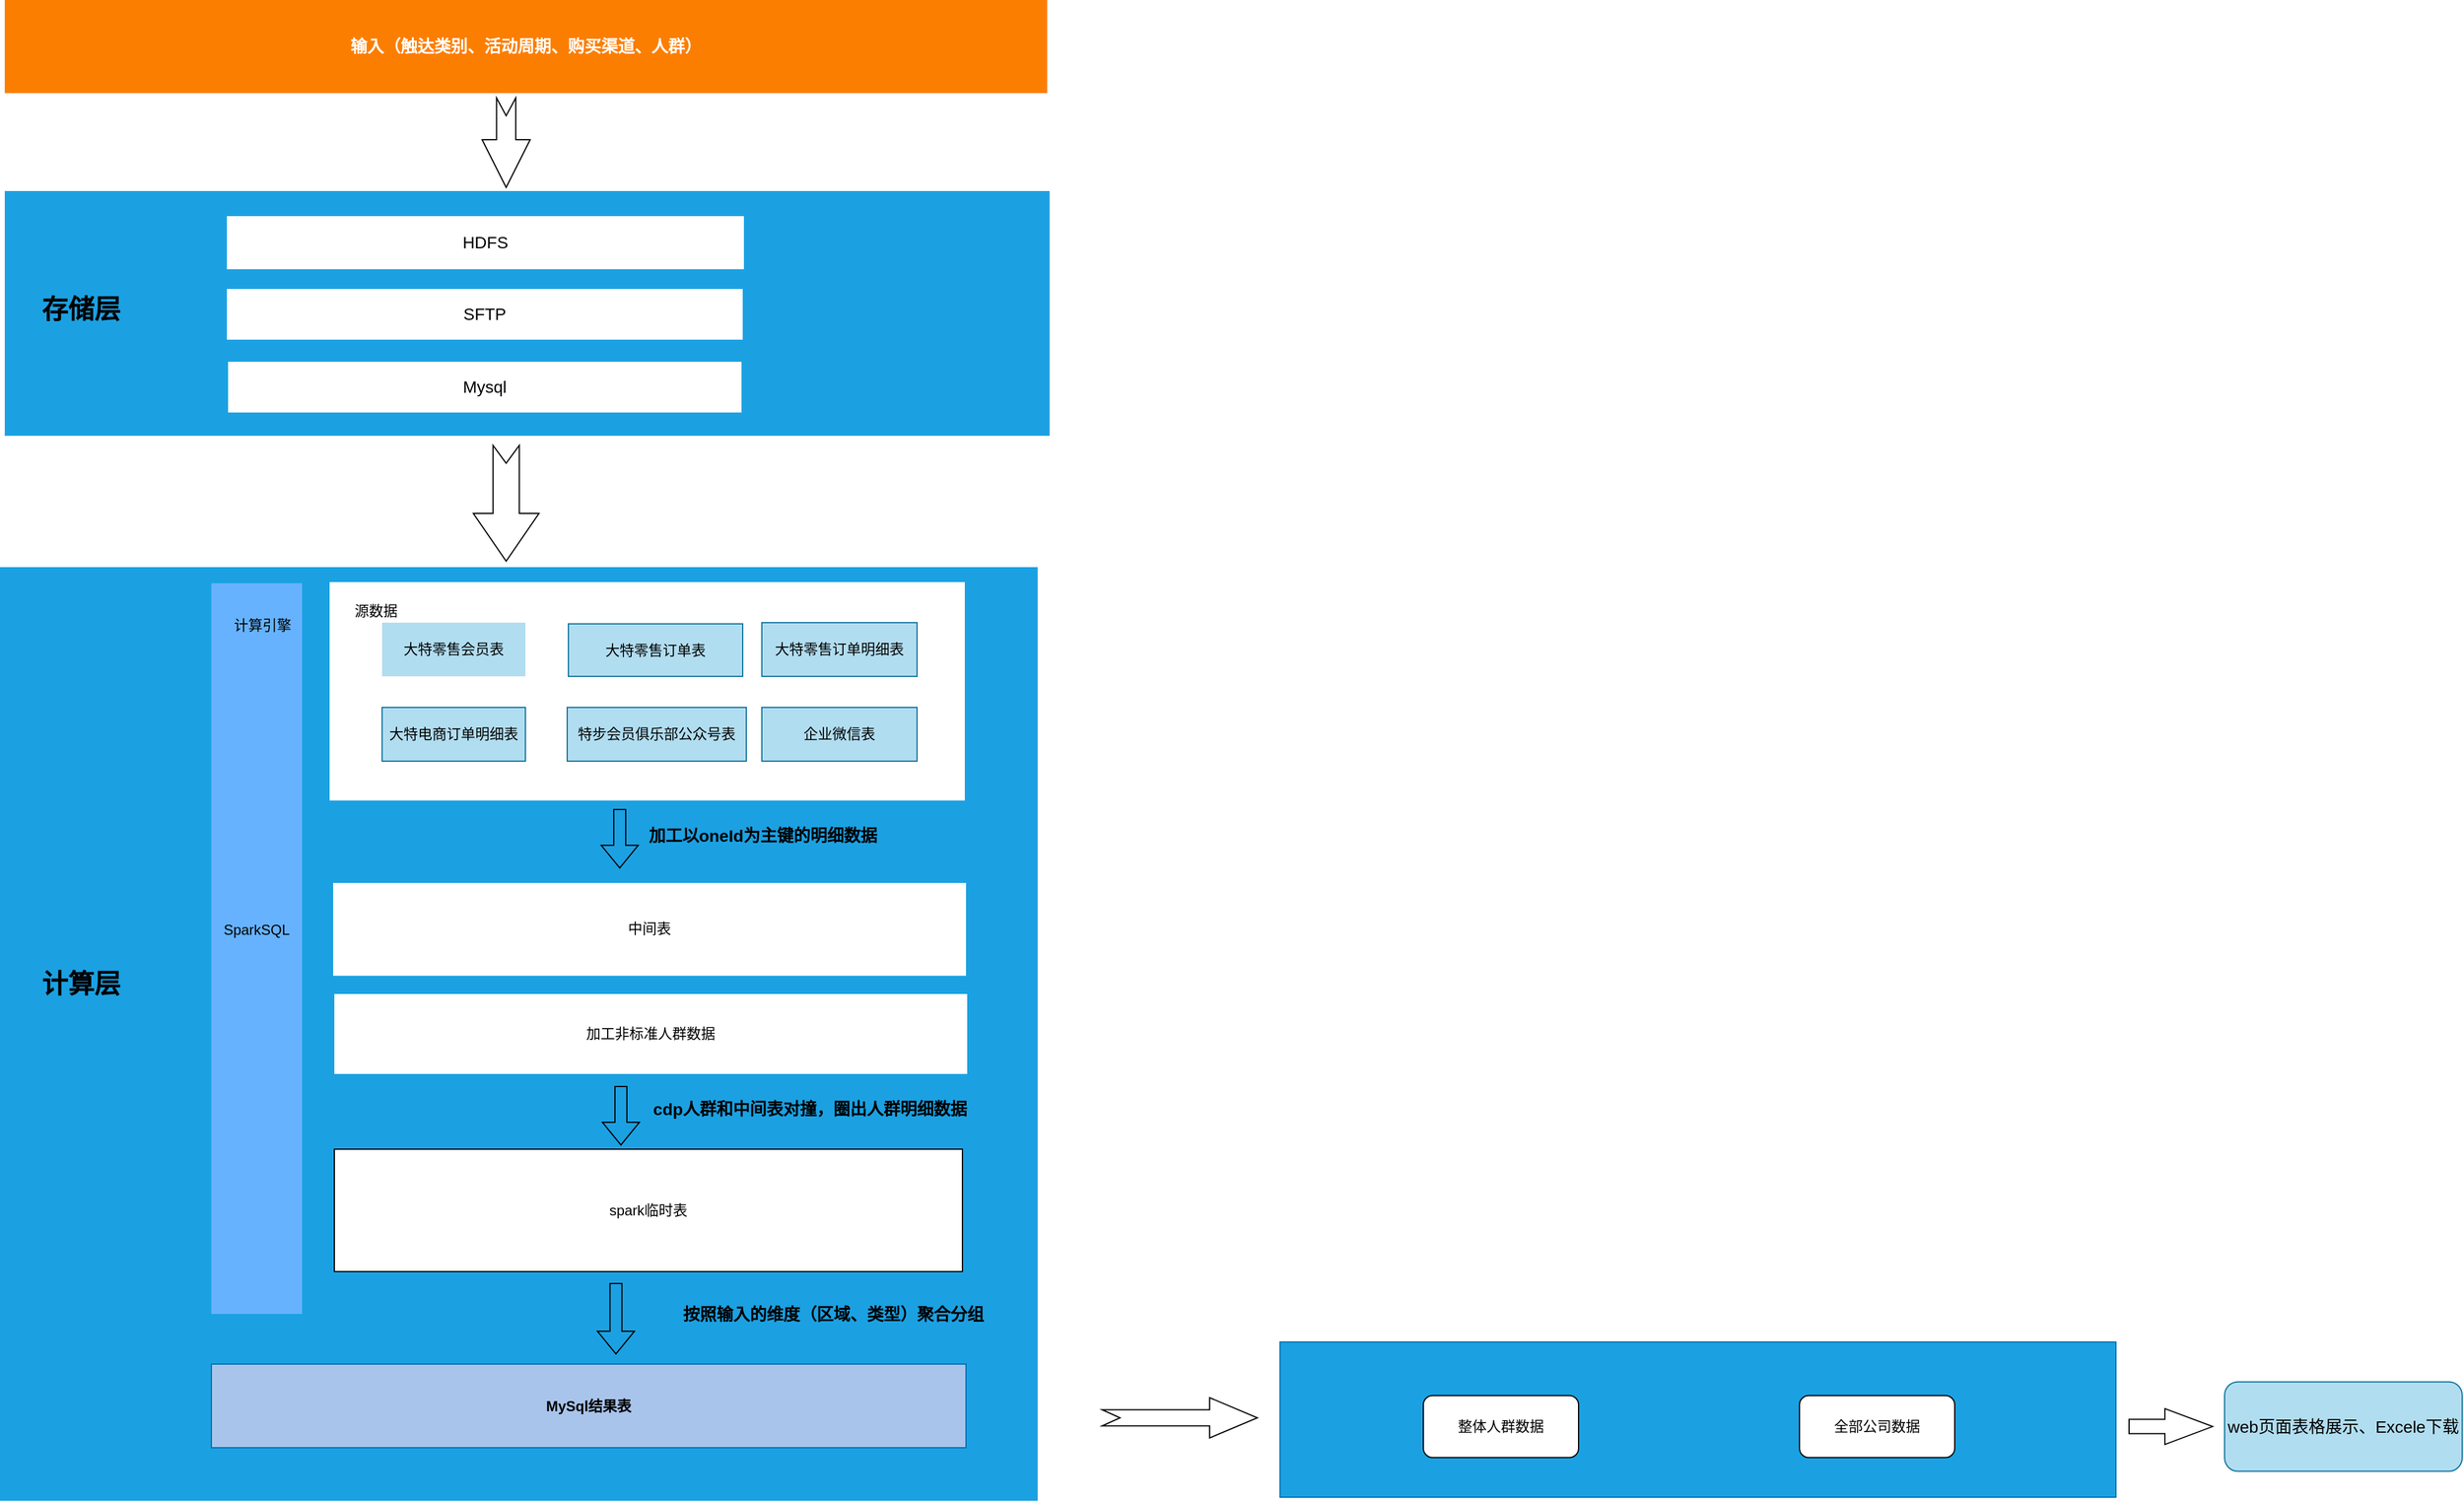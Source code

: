 <mxfile version="21.1.2" type="github">
  <diagram id="C5RBs43oDa-KdzZeNtuy" name="Page-1">
    <mxGraphModel dx="2480" dy="2316" grid="0" gridSize="10" guides="1" tooltips="1" connect="1" arrows="1" fold="1" page="0" pageScale="1" pageWidth="827" pageHeight="1169" math="0" shadow="0">
      <root>
        <mxCell id="WIyWlLk6GJQsqaUBKTNV-0" />
        <mxCell id="WIyWlLk6GJQsqaUBKTNV-1" parent="WIyWlLk6GJQsqaUBKTNV-0" />
        <mxCell id="akmJNxPO6BZ34CS4fUWW-13" value="" style="rounded=0;whiteSpace=wrap;html=1;fontSize=15;fontColor=#ffffff;fillColor=#1ba1e2;labelBackgroundColor=#33FFFF;strokeColor=none;" vertex="1" parent="WIyWlLk6GJQsqaUBKTNV-1">
          <mxGeometry x="608" y="14" width="869" height="782" as="geometry" />
        </mxCell>
        <mxCell id="dFzb2xotskJWM5kpIQJ3-0" value="&lt;b&gt;MySql结果表&lt;/b&gt;" style="rounded=0;whiteSpace=wrap;html=1;fillColor=#A9C4EB;fontColor=#000000;strokeColor=#006EAF;" parent="WIyWlLk6GJQsqaUBKTNV-1" vertex="1">
          <mxGeometry x="785" y="681.5" width="632" height="70" as="geometry" />
        </mxCell>
        <mxCell id="dFzb2xotskJWM5kpIQJ3-4" value="&lt;span style=&quot;color: rgba(0, 0, 0, 0); font-family: monospace; font-size: 0px; text-align: start; background-color: rgb(251, 251, 251);&quot;&gt;%3CmxGraphModel%3E%3Croot%3E%3CmxCell%20id%3D%220%22%2F%3E%3CmxCell%20id%3D%221%22%20parent%3D%220%22%2F%3E%3CmxCell%20id%3D%222%22%20value%3D%22%26lt%3Bfont%20color%3D%26quot%3B%23000000%26quot%3B%20style%3D%26quot%3Bfont-size%3A%2013px%3B%26quot%3B%26gt%3B%E6%95%B0%E6%8D%AE%E5%AD%98%E5%82%A8%26lt%3B%2Ffont%26gt%3B%22%20style%3D%22text%3Bhtml%3D1%3BstrokeColor%3Dnone%3BfillColor%3Dnone%3Balign%3Dcenter%3BverticalAlign%3Dmiddle%3BwhiteSpace%3Dwrap%3Brounded%3D0%3BfontSize%3D13%3BfontColor%3D%23FFFFFF%3B%22%20vertex%3D%221%22%20parent%3D%221%22%3E%3CmxGeometry%20x%3D%22235%22%20y%3D%22165%22%20width%3D%2260%22%20height%3D%2230%22%20as%3D%22geometry%22%2F%3E%3C%2FmxCell%3E%3C%2Froot%3E%3C%2FmxGraphModel%3E&lt;/span&gt;" style="rounded=0;whiteSpace=wrap;html=1;fontSize=15;fontColor=#FFFFFF;fillColor=#66B2FF;labelBackgroundColor=#33FFFF;strokeColor=none;" parent="WIyWlLk6GJQsqaUBKTNV-1" vertex="1">
          <mxGeometry x="785" y="27.5" width="76" height="612" as="geometry" />
        </mxCell>
        <mxCell id="dFzb2xotskJWM5kpIQJ3-5" value="&lt;font color=&quot;#000000&quot; style=&quot;font-size: 12px;&quot;&gt;计算引擎&lt;/font&gt;" style="text;html=1;strokeColor=none;fillColor=none;align=center;verticalAlign=middle;whiteSpace=wrap;rounded=0;fontSize=12;fontColor=#FFFFFF;" parent="WIyWlLk6GJQsqaUBKTNV-1" vertex="1">
          <mxGeometry x="798" y="47.5" width="60" height="30" as="geometry" />
        </mxCell>
        <mxCell id="dFzb2xotskJWM5kpIQJ3-6" value="SparkSQL" style="text;html=1;strokeColor=none;fillColor=none;align=center;verticalAlign=middle;whiteSpace=wrap;rounded=0;labelBackgroundColor=none;fontSize=12;fontColor=#000000;" parent="WIyWlLk6GJQsqaUBKTNV-1" vertex="1">
          <mxGeometry x="793" y="302.5" width="60" height="30" as="geometry" />
        </mxCell>
        <mxCell id="dFzb2xotskJWM5kpIQJ3-7" value="" style="rounded=0;whiteSpace=wrap;html=1;labelBackgroundColor=none;strokeColor=none;fontSize=12;fillColor=#FFFFFF;fontColor=#ffffff;" parent="WIyWlLk6GJQsqaUBKTNV-1" vertex="1">
          <mxGeometry x="884" y="26.5" width="532" height="183" as="geometry" />
        </mxCell>
        <mxCell id="dFzb2xotskJWM5kpIQJ3-8" value="源数据" style="text;html=1;strokeColor=none;fillColor=none;align=center;verticalAlign=middle;whiteSpace=wrap;rounded=0;labelBackgroundColor=none;fontSize=12;fontColor=#000000;" parent="WIyWlLk6GJQsqaUBKTNV-1" vertex="1">
          <mxGeometry x="893" y="35.5" width="60" height="30" as="geometry" />
        </mxCell>
        <mxCell id="dFzb2xotskJWM5kpIQJ3-9" value="大特零售会员表" style="rounded=0;whiteSpace=wrap;html=1;labelBackgroundColor=none;strokeColor=none;fontSize=12;fontColor=#000000;fillColor=#B1DDF0;" parent="WIyWlLk6GJQsqaUBKTNV-1" vertex="1">
          <mxGeometry x="928" y="60.5" width="120" height="45" as="geometry" />
        </mxCell>
        <mxCell id="dFzb2xotskJWM5kpIQJ3-10" value="大特零售订单表" style="rounded=0;whiteSpace=wrap;html=1;labelBackgroundColor=none;strokeColor=#10739e;fontSize=12;fillColor=#b1ddf0;" parent="WIyWlLk6GJQsqaUBKTNV-1" vertex="1">
          <mxGeometry x="1084" y="61.5" width="146" height="44" as="geometry" />
        </mxCell>
        <mxCell id="dFzb2xotskJWM5kpIQJ3-11" value="大特零售订单明细表" style="rounded=0;whiteSpace=wrap;html=1;labelBackgroundColor=none;strokeColor=#10739e;fontSize=12;fillColor=#b1ddf0;" parent="WIyWlLk6GJQsqaUBKTNV-1" vertex="1">
          <mxGeometry x="1246" y="60.5" width="130" height="45" as="geometry" />
        </mxCell>
        <mxCell id="dFzb2xotskJWM5kpIQJ3-12" value="中间表" style="rounded=0;whiteSpace=wrap;html=1;labelBackgroundColor=none;fontSize=12;strokeColor=none;" parent="WIyWlLk6GJQsqaUBKTNV-1" vertex="1">
          <mxGeometry x="887" y="278.5" width="530" height="77.75" as="geometry" />
        </mxCell>
        <mxCell id="dFzb2xotskJWM5kpIQJ3-13" value="大特电商订单明细表" style="rounded=0;whiteSpace=wrap;html=1;labelBackgroundColor=none;strokeColor=#10739e;fontSize=12;fillColor=#b1ddf0;" parent="WIyWlLk6GJQsqaUBKTNV-1" vertex="1">
          <mxGeometry x="928" y="131.5" width="120" height="45" as="geometry" />
        </mxCell>
        <mxCell id="dFzb2xotskJWM5kpIQJ3-14" value="特步会员俱乐部公众号表" style="rounded=0;whiteSpace=wrap;html=1;labelBackgroundColor=none;strokeColor=#10739e;fontSize=12;fillColor=#b1ddf0;" parent="WIyWlLk6GJQsqaUBKTNV-1" vertex="1">
          <mxGeometry x="1083" y="131.5" width="150" height="45" as="geometry" />
        </mxCell>
        <mxCell id="dFzb2xotskJWM5kpIQJ3-15" value="企业微信表" style="rounded=0;whiteSpace=wrap;html=1;labelBackgroundColor=none;strokeColor=#10739e;fontSize=12;fillColor=#b1ddf0;" parent="WIyWlLk6GJQsqaUBKTNV-1" vertex="1">
          <mxGeometry x="1246" y="131.5" width="130" height="45" as="geometry" />
        </mxCell>
        <mxCell id="dFzb2xotskJWM5kpIQJ3-16" value="" style="shape=flexArrow;endArrow=classic;html=1;rounded=0;" parent="WIyWlLk6GJQsqaUBKTNV-1" edge="1">
          <mxGeometry width="50" height="50" relative="1" as="geometry">
            <mxPoint x="1128" y="448.5" as="sourcePoint" />
            <mxPoint x="1128" y="498.5" as="targetPoint" />
          </mxGeometry>
        </mxCell>
        <mxCell id="dFzb2xotskJWM5kpIQJ3-17" value="加工以oneId为主键的明细数据" style="text;html=1;strokeColor=none;fillColor=none;align=center;verticalAlign=middle;whiteSpace=wrap;rounded=0;fontColor=#000000;fontStyle=1;fontSize=14;" parent="WIyWlLk6GJQsqaUBKTNV-1" vertex="1">
          <mxGeometry x="1147" y="233.5" width="200" height="10" as="geometry" />
        </mxCell>
        <mxCell id="dFzb2xotskJWM5kpIQJ3-18" value="spark临时表" style="rounded=0;whiteSpace=wrap;html=1;labelBackgroundColor=none;fontSize=12;" parent="WIyWlLk6GJQsqaUBKTNV-1" vertex="1">
          <mxGeometry x="888" y="501.5" width="526" height="102.5" as="geometry" />
        </mxCell>
        <mxCell id="dFzb2xotskJWM5kpIQJ3-19" value="" style="shape=flexArrow;endArrow=classic;html=1;rounded=0;" parent="WIyWlLk6GJQsqaUBKTNV-1" edge="1">
          <mxGeometry width="50" height="50" relative="1" as="geometry">
            <mxPoint x="1127" y="216.5" as="sourcePoint" />
            <mxPoint x="1127" y="266.5" as="targetPoint" />
          </mxGeometry>
        </mxCell>
        <mxCell id="dFzb2xotskJWM5kpIQJ3-20" value="" style="shape=flexArrow;endArrow=classic;html=1;rounded=0;" parent="WIyWlLk6GJQsqaUBKTNV-1" edge="1">
          <mxGeometry width="50" height="50" relative="1" as="geometry">
            <mxPoint x="1123.83" y="613.5" as="sourcePoint" />
            <mxPoint x="1123.83" y="673.5" as="targetPoint" />
          </mxGeometry>
        </mxCell>
        <mxCell id="dFzb2xotskJWM5kpIQJ3-21" value="按照输入的维度（区域、类型）聚合分组" style="text;html=1;strokeColor=none;fillColor=none;align=center;verticalAlign=middle;whiteSpace=wrap;rounded=0;fontSize=14;fontColor=#000000;fontStyle=1" parent="WIyWlLk6GJQsqaUBKTNV-1" vertex="1">
          <mxGeometry x="1166" y="629.5" width="280" height="20" as="geometry" />
        </mxCell>
        <mxCell id="dFzb2xotskJWM5kpIQJ3-27" value="" style="rounded=0;whiteSpace=wrap;html=1;fontSize=14;fontColor=#ffffff;fillColor=#1ba1e2;strokeColor=#006EAF;" parent="WIyWlLk6GJQsqaUBKTNV-1" vertex="1">
          <mxGeometry x="1680" y="663" width="700" height="130" as="geometry" />
        </mxCell>
        <mxCell id="dFzb2xotskJWM5kpIQJ3-29" value="web页面表格展示、Excele下载" style="rounded=1;whiteSpace=wrap;html=1;shadow=0;fontSize=14;fillColor=#b1ddf0;strokeColor=#10739e;" parent="WIyWlLk6GJQsqaUBKTNV-1" vertex="1">
          <mxGeometry x="2471" y="696.37" width="199" height="74.88" as="geometry" />
        </mxCell>
        <mxCell id="dFzb2xotskJWM5kpIQJ3-31" value="" style="html=1;shadow=0;dashed=0;align=center;verticalAlign=middle;shape=mxgraph.arrows2.arrow;dy=0.6;dx=40;notch=15;fontSize=14;fontColor=#000000;fillColor=none;" parent="WIyWlLk6GJQsqaUBKTNV-1" vertex="1">
          <mxGeometry x="1531" y="709.62" width="130" height="33.75" as="geometry" />
        </mxCell>
        <mxCell id="dFzb2xotskJWM5kpIQJ3-32" value="" style="html=1;shadow=0;dashed=0;align=center;verticalAlign=middle;shape=mxgraph.arrows2.arrow;dy=0.6;dx=40;notch=0;fontSize=14;fontColor=#000000;fillColor=none;" parent="WIyWlLk6GJQsqaUBKTNV-1" vertex="1">
          <mxGeometry x="2391" y="718.81" width="70" height="30" as="geometry" />
        </mxCell>
        <mxCell id="dFzb2xotskJWM5kpIQJ3-35" value="整体人群数据" style="rounded=1;whiteSpace=wrap;html=1;" parent="WIyWlLk6GJQsqaUBKTNV-1" vertex="1">
          <mxGeometry x="1800" y="707.87" width="130" height="51.88" as="geometry" />
        </mxCell>
        <mxCell id="dFzb2xotskJWM5kpIQJ3-36" value="全部公司数据" style="rounded=1;whiteSpace=wrap;html=1;" parent="WIyWlLk6GJQsqaUBKTNV-1" vertex="1">
          <mxGeometry x="2115" y="707.87" width="130" height="51.88" as="geometry" />
        </mxCell>
        <mxCell id="dFzb2xotskJWM5kpIQJ3-38" value="cdp人群和中间表对撞，圈出人群明细数据" style="text;html=1;strokeColor=none;fillColor=none;align=center;verticalAlign=middle;whiteSpace=wrap;rounded=0;fontColor=#000000;fontStyle=1;fontSize=14;" parent="WIyWlLk6GJQsqaUBKTNV-1" vertex="1">
          <mxGeometry x="1151" y="462.5" width="271" height="10" as="geometry" />
        </mxCell>
        <mxCell id="dFzb2xotskJWM5kpIQJ3-54" value="加工非标准人群数据" style="rounded=0;whiteSpace=wrap;html=1;labelBackgroundColor=none;fontSize=12;strokeColor=none;" parent="WIyWlLk6GJQsqaUBKTNV-1" vertex="1">
          <mxGeometry x="888" y="371.5" width="530" height="67" as="geometry" />
        </mxCell>
        <mxCell id="akmJNxPO6BZ34CS4fUWW-7" value="输入（触达类别、活动周期、购买渠道、人群）" style="rounded=0;whiteSpace=wrap;html=1;fillColor=#FC7E00;fontSize=14;fontStyle=1;fontColor=#FFFFFF;strokeColor=none;" vertex="1" parent="WIyWlLk6GJQsqaUBKTNV-1">
          <mxGeometry x="612" y="-461" width="873" height="78" as="geometry" />
        </mxCell>
        <mxCell id="akmJNxPO6BZ34CS4fUWW-8" value="" style="rounded=0;whiteSpace=wrap;html=1;fontSize=15;fontColor=#ffffff;fillColor=#1ba1e2;labelBackgroundColor=#33FFFF;strokeColor=none;" vertex="1" parent="WIyWlLk6GJQsqaUBKTNV-1">
          <mxGeometry x="612" y="-301" width="875" height="205" as="geometry" />
        </mxCell>
        <mxCell id="akmJNxPO6BZ34CS4fUWW-9" value="&lt;font color=&quot;#000000&quot; style=&quot;font-size: 22px;&quot;&gt;存储层&lt;/font&gt;" style="text;html=1;strokeColor=none;fillColor=none;align=center;verticalAlign=middle;whiteSpace=wrap;rounded=0;fontSize=22;fontColor=#FFFFFF;fontStyle=1" vertex="1" parent="WIyWlLk6GJQsqaUBKTNV-1">
          <mxGeometry x="627" y="-216" width="98" height="30" as="geometry" />
        </mxCell>
        <mxCell id="akmJNxPO6BZ34CS4fUWW-10" value="HDFS" style="rounded=0;whiteSpace=wrap;html=1;fillColor=#FFFFFF;strokeColor=none;fontSize=14;" vertex="1" parent="WIyWlLk6GJQsqaUBKTNV-1">
          <mxGeometry x="798" y="-280" width="433" height="44.5" as="geometry" />
        </mxCell>
        <mxCell id="akmJNxPO6BZ34CS4fUWW-11" value="SFTP" style="rounded=0;whiteSpace=wrap;html=1;fillColor=#FFFFFF;strokeColor=none;fontSize=14;" vertex="1" parent="WIyWlLk6GJQsqaUBKTNV-1">
          <mxGeometry x="798" y="-219" width="432" height="42.5" as="geometry" />
        </mxCell>
        <mxCell id="akmJNxPO6BZ34CS4fUWW-12" value="Mysql" style="rounded=0;whiteSpace=wrap;html=1;fillColor=#FFFFFF;strokeColor=none;fontSize=14;" vertex="1" parent="WIyWlLk6GJQsqaUBKTNV-1">
          <mxGeometry x="799" y="-158" width="430" height="42.5" as="geometry" />
        </mxCell>
        <mxCell id="akmJNxPO6BZ34CS4fUWW-14" value="" style="html=1;shadow=0;dashed=0;align=center;verticalAlign=middle;shape=mxgraph.arrows2.arrow;dy=0.6;dx=40;notch=15;direction=south;" vertex="1" parent="WIyWlLk6GJQsqaUBKTNV-1">
          <mxGeometry x="1011.75" y="-379" width="40.25" height="75" as="geometry" />
        </mxCell>
        <mxCell id="akmJNxPO6BZ34CS4fUWW-15" value="&lt;font color=&quot;#000000&quot; style=&quot;font-size: 22px;&quot;&gt;计算层&lt;/font&gt;" style="text;html=1;strokeColor=none;fillColor=none;align=center;verticalAlign=middle;whiteSpace=wrap;rounded=0;fontSize=22;fontColor=#FFFFFF;fontStyle=1" vertex="1" parent="WIyWlLk6GJQsqaUBKTNV-1">
          <mxGeometry x="627" y="348.5" width="98" height="30" as="geometry" />
        </mxCell>
        <mxCell id="akmJNxPO6BZ34CS4fUWW-16" value="" style="html=1;shadow=0;dashed=0;align=center;verticalAlign=middle;shape=mxgraph.arrows2.arrow;dy=0.6;dx=40;notch=15;direction=south;" vertex="1" parent="WIyWlLk6GJQsqaUBKTNV-1">
          <mxGeometry x="1004.38" y="-88" width="55" height="97" as="geometry" />
        </mxCell>
      </root>
    </mxGraphModel>
  </diagram>
</mxfile>
